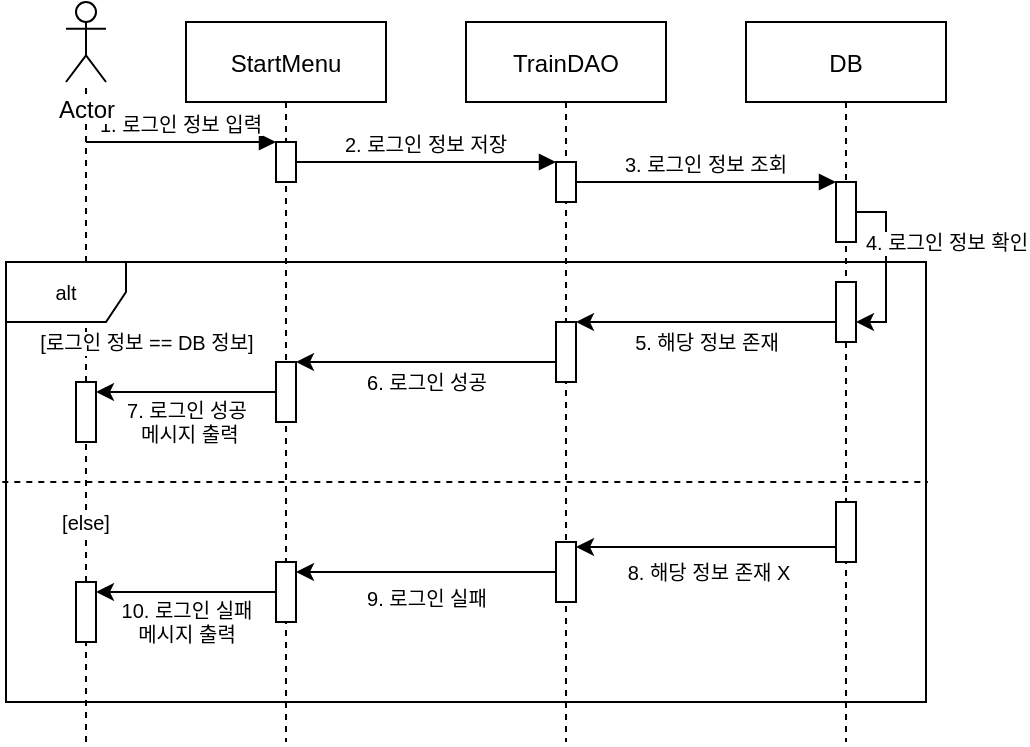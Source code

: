 <mxfile version="14.0.1" type="device"><diagram id="kgpKYQtTHZ0yAKxKKP6v" name="Page-1"><mxGraphModel dx="710" dy="499" grid="1" gridSize="10" guides="1" tooltips="1" connect="1" arrows="1" fold="1" page="1" pageScale="1" pageWidth="850" pageHeight="1100" math="0" shadow="0"><root><mxCell id="0"/><mxCell id="1" parent="0"/><mxCell id="3nuBFxr9cyL0pnOWT2aG-1" value="StartMenu" style="shape=umlLifeline;perimeter=lifelinePerimeter;container=1;collapsible=0;recursiveResize=0;rounded=0;shadow=0;strokeWidth=1;" parent="1" vertex="1"><mxGeometry x="120" y="80" width="100" height="360" as="geometry"/></mxCell><mxCell id="3nuBFxr9cyL0pnOWT2aG-2" value="" style="points=[];perimeter=orthogonalPerimeter;rounded=0;shadow=0;strokeWidth=1;" parent="3nuBFxr9cyL0pnOWT2aG-1" vertex="1"><mxGeometry x="45" y="60" width="10" height="20" as="geometry"/></mxCell><mxCell id="AG12QI-PtX-nkXT0_n29-38" value="" style="points=[];perimeter=orthogonalPerimeter;rounded=0;shadow=0;strokeWidth=1;" vertex="1" parent="3nuBFxr9cyL0pnOWT2aG-1"><mxGeometry x="45" y="170" width="10" height="30" as="geometry"/></mxCell><mxCell id="AG12QI-PtX-nkXT0_n29-45" value="" style="points=[];perimeter=orthogonalPerimeter;rounded=0;shadow=0;strokeWidth=1;" vertex="1" parent="3nuBFxr9cyL0pnOWT2aG-1"><mxGeometry x="45" y="270" width="10" height="30" as="geometry"/></mxCell><mxCell id="3nuBFxr9cyL0pnOWT2aG-5" value="TrainDAO" style="shape=umlLifeline;perimeter=lifelinePerimeter;container=1;collapsible=0;recursiveResize=0;rounded=0;shadow=0;strokeWidth=1;" parent="1" vertex="1"><mxGeometry x="260" y="80" width="100" height="360" as="geometry"/></mxCell><mxCell id="3nuBFxr9cyL0pnOWT2aG-6" value="" style="points=[];perimeter=orthogonalPerimeter;rounded=0;shadow=0;strokeWidth=1;" parent="3nuBFxr9cyL0pnOWT2aG-5" vertex="1"><mxGeometry x="45" y="70" width="10" height="20" as="geometry"/></mxCell><mxCell id="AG12QI-PtX-nkXT0_n29-37" value="" style="points=[];perimeter=orthogonalPerimeter;rounded=0;shadow=0;strokeWidth=1;" vertex="1" parent="3nuBFxr9cyL0pnOWT2aG-5"><mxGeometry x="45" y="150" width="10" height="30" as="geometry"/></mxCell><mxCell id="AG12QI-PtX-nkXT0_n29-46" value="" style="points=[];perimeter=orthogonalPerimeter;rounded=0;shadow=0;strokeWidth=1;" vertex="1" parent="3nuBFxr9cyL0pnOWT2aG-5"><mxGeometry x="45" y="260" width="10" height="30" as="geometry"/></mxCell><mxCell id="3nuBFxr9cyL0pnOWT2aG-8" value="2. 로그인 정보 저장" style="verticalAlign=bottom;endArrow=block;shadow=0;strokeWidth=1;fontSize=10;" parent="1" source="3nuBFxr9cyL0pnOWT2aG-2" target="3nuBFxr9cyL0pnOWT2aG-6" edge="1"><mxGeometry relative="1" as="geometry"><mxPoint x="275" y="160" as="sourcePoint"/></mxGeometry></mxCell><mxCell id="AG12QI-PtX-nkXT0_n29-4" value="" style="endArrow=none;dashed=1;html=1;fontSize=10;" edge="1" parent="1" source="AG12QI-PtX-nkXT0_n29-21" target="AG12QI-PtX-nkXT0_n29-1"><mxGeometry x="0.107" y="-23" width="50" height="50" relative="1" as="geometry"><mxPoint x="70" y="440" as="sourcePoint"/><mxPoint x="70" y="160" as="targetPoint"/><mxPoint as="offset"/></mxGeometry></mxCell><mxCell id="AG12QI-PtX-nkXT0_n29-5" value="DB" style="shape=umlLifeline;perimeter=lifelinePerimeter;container=1;collapsible=0;recursiveResize=0;rounded=0;shadow=0;strokeWidth=1;" vertex="1" parent="1"><mxGeometry x="400" y="80" width="100" height="360" as="geometry"/></mxCell><mxCell id="AG12QI-PtX-nkXT0_n29-6" value="" style="points=[];perimeter=orthogonalPerimeter;rounded=0;shadow=0;strokeWidth=1;" vertex="1" parent="AG12QI-PtX-nkXT0_n29-5"><mxGeometry x="45" y="80" width="10" height="30" as="geometry"/></mxCell><mxCell id="AG12QI-PtX-nkXT0_n29-10" value="" style="points=[];perimeter=orthogonalPerimeter;rounded=0;shadow=0;strokeWidth=1;" vertex="1" parent="AG12QI-PtX-nkXT0_n29-5"><mxGeometry x="45" y="130" width="10" height="30" as="geometry"/></mxCell><mxCell id="AG12QI-PtX-nkXT0_n29-11" value="4. 로그인 정보 확인" style="endArrow=classic;html=1;fontSize=10;rounded=0;" edge="1" parent="AG12QI-PtX-nkXT0_n29-5" source="AG12QI-PtX-nkXT0_n29-6" target="AG12QI-PtX-nkXT0_n29-10"><mxGeometry x="-0.294" y="30" width="50" height="50" relative="1" as="geometry"><mxPoint x="110" y="140" as="sourcePoint"/><mxPoint x="56" y="162" as="targetPoint"/><Array as="points"><mxPoint x="70" y="95"/><mxPoint x="70" y="150"/></Array><mxPoint as="offset"/></mxGeometry></mxCell><mxCell id="AG12QI-PtX-nkXT0_n29-19" value="" style="rounded=0;whiteSpace=wrap;html=1;labelBackgroundColor=#ffffff;fontSize=10;" vertex="1" parent="AG12QI-PtX-nkXT0_n29-5"><mxGeometry x="45" y="240" width="10" height="30" as="geometry"/></mxCell><mxCell id="AG12QI-PtX-nkXT0_n29-7" value="1. 로그인 정보 입력" style="verticalAlign=bottom;endArrow=block;shadow=0;strokeWidth=1;fontSize=10;" edge="1" parent="1" target="3nuBFxr9cyL0pnOWT2aG-2"><mxGeometry relative="1" as="geometry"><mxPoint x="70" y="140" as="sourcePoint"/><mxPoint x="160" y="170.0" as="targetPoint"/></mxGeometry></mxCell><mxCell id="AG12QI-PtX-nkXT0_n29-9" value="3. 로그인 정보 조회" style="verticalAlign=bottom;endArrow=block;shadow=0;strokeWidth=1;fontSize=10;" edge="1" parent="1" source="3nuBFxr9cyL0pnOWT2aG-6" target="AG12QI-PtX-nkXT0_n29-6"><mxGeometry relative="1" as="geometry"><mxPoint x="320" y="210" as="sourcePoint"/><mxPoint x="440" y="210" as="targetPoint"/></mxGeometry></mxCell><mxCell id="AG12QI-PtX-nkXT0_n29-15" value="" style="endArrow=none;html=1;fontSize=10;exitX=-0.004;exitY=0.5;exitDx=0;exitDy=0;exitPerimeter=0;entryX=1.002;entryY=0.5;entryDx=0;entryDy=0;entryPerimeter=0;jumpStyle=none;rounded=0;targetPerimeterSpacing=0;jumpSize=11;dashed=1;sourcePerimeterSpacing=0;startSize=6;sketch=0;shadow=0;" edge="1" parent="1" source="AG12QI-PtX-nkXT0_n29-14" target="AG12QI-PtX-nkXT0_n29-14"><mxGeometry width="50" height="50" relative="1" as="geometry"><mxPoint x="240" y="270" as="sourcePoint"/><mxPoint x="290" y="220" as="targetPoint"/></mxGeometry></mxCell><mxCell id="AG12QI-PtX-nkXT0_n29-16" value="5. 해당 정보 존재" style="endArrow=classic;html=1;shadow=0;strokeColor=#000000;fontSize=10;" edge="1" parent="1" source="AG12QI-PtX-nkXT0_n29-10" target="AG12QI-PtX-nkXT0_n29-37"><mxGeometry y="10" width="50" height="50" relative="1" as="geometry"><mxPoint x="240" y="340" as="sourcePoint"/><mxPoint x="70" y="300" as="targetPoint"/><Array as="points"/><mxPoint as="offset"/></mxGeometry></mxCell><mxCell id="AG12QI-PtX-nkXT0_n29-20" value="8. 해당 정보 존재 X" style="endArrow=classic;html=1;shadow=0;strokeColor=#000000;fontSize=10;exitX=0;exitY=0.75;exitDx=0;exitDy=0;" edge="1" parent="1" source="AG12QI-PtX-nkXT0_n29-19" target="AG12QI-PtX-nkXT0_n29-46"><mxGeometry x="-0.004" y="12" width="50" height="50" relative="1" as="geometry"><mxPoint x="445" y="370" as="sourcePoint"/><mxPoint x="315" y="365" as="targetPoint"/><mxPoint as="offset"/><Array as="points"/></mxGeometry></mxCell><mxCell id="AG12QI-PtX-nkXT0_n29-29" value="" style="points=[];perimeter=orthogonalPerimeter;rounded=0;shadow=0;strokeWidth=1;" vertex="1" parent="1"><mxGeometry x="65" y="360" width="10" height="30" as="geometry"/></mxCell><mxCell id="AG12QI-PtX-nkXT0_n29-35" value="" style="endArrow=none;dashed=1;html=1;fontSize=10;" edge="1" parent="1" target="AG12QI-PtX-nkXT0_n29-29"><mxGeometry x="0.107" y="-23" width="50" height="50" relative="1" as="geometry"><mxPoint x="70" y="440" as="sourcePoint"/><mxPoint x="70" y="160" as="targetPoint"/><mxPoint as="offset"/></mxGeometry></mxCell><mxCell id="AG12QI-PtX-nkXT0_n29-21" value="" style="points=[];perimeter=orthogonalPerimeter;rounded=0;shadow=0;strokeWidth=1;" vertex="1" parent="1"><mxGeometry x="65" y="260" width="10" height="30" as="geometry"/></mxCell><mxCell id="AG12QI-PtX-nkXT0_n29-36" value="[로그인 정보 == DB 정보]" style="endArrow=none;dashed=1;html=1;fontSize=10;" edge="1" parent="1" source="AG12QI-PtX-nkXT0_n29-29" target="AG12QI-PtX-nkXT0_n29-21"><mxGeometry x="1" y="-58" width="50" height="50" relative="1" as="geometry"><mxPoint x="70" y="370" as="sourcePoint"/><mxPoint x="70" y="160" as="targetPoint"/><mxPoint x="-28" y="-50" as="offset"/></mxGeometry></mxCell><mxCell id="AG12QI-PtX-nkXT0_n29-18" value="[else]" style="text;html=1;strokeColor=none;fillColor=none;align=center;verticalAlign=middle;whiteSpace=wrap;rounded=0;fontSize=10;labelBackgroundColor=#ffffff;" vertex="1" parent="1"><mxGeometry x="50" y="320" width="40" height="20" as="geometry"/></mxCell><mxCell id="AG12QI-PtX-nkXT0_n29-39" value="6. 로그인 성공" style="endArrow=classic;html=1;shadow=0;strokeColor=#000000;fontSize=10;" edge="1" parent="1" source="AG12QI-PtX-nkXT0_n29-37" target="AG12QI-PtX-nkXT0_n29-38"><mxGeometry y="10" width="50" height="50" relative="1" as="geometry"><mxPoint x="455" y="290" as="sourcePoint"/><mxPoint x="325" y="290" as="targetPoint"/><mxPoint as="offset"/></mxGeometry></mxCell><mxCell id="AG12QI-PtX-nkXT0_n29-40" value="7. 로그인 성공&lt;br&gt;&amp;nbsp;메시지 출력" style="endArrow=classic;html=1;shadow=0;strokeColor=#000000;fontSize=10;" edge="1" parent="1" source="AG12QI-PtX-nkXT0_n29-38" target="AG12QI-PtX-nkXT0_n29-21"><mxGeometry y="15" width="50" height="50" relative="1" as="geometry"><mxPoint x="315" y="290" as="sourcePoint"/><mxPoint x="185" y="290" as="targetPoint"/><mxPoint as="offset"/><Array as="points"/></mxGeometry></mxCell><mxCell id="AG12QI-PtX-nkXT0_n29-43" value="9. 로그인 실패" style="endArrow=classic;html=1;shadow=0;strokeColor=#000000;fontSize=10;" edge="1" parent="1" source="AG12QI-PtX-nkXT0_n29-46" target="AG12QI-PtX-nkXT0_n29-45"><mxGeometry y="13" width="50" height="50" relative="1" as="geometry"><mxPoint x="305" y="367.5" as="sourcePoint"/><mxPoint x="175" y="367.5" as="targetPoint"/><mxPoint as="offset"/></mxGeometry></mxCell><mxCell id="AG12QI-PtX-nkXT0_n29-44" value="10. 로그인 실패&lt;br&gt;메시지 출력" style="endArrow=classic;html=1;shadow=0;strokeColor=#000000;fontSize=10;" edge="1" parent="1" source="AG12QI-PtX-nkXT0_n29-45" target="AG12QI-PtX-nkXT0_n29-29"><mxGeometry y="15" width="50" height="50" relative="1" as="geometry"><mxPoint x="165" y="382.5" as="sourcePoint"/><mxPoint x="75" y="390.0" as="targetPoint"/><mxPoint as="offset"/><Array as="points"/></mxGeometry></mxCell><mxCell id="AG12QI-PtX-nkXT0_n29-1" value="Actor" style="shape=umlActor;verticalLabelPosition=bottom;verticalAlign=top;html=1;outlineConnect=0;labelBackgroundColor=#ffffff;" vertex="1" parent="1"><mxGeometry x="60" y="70" width="20" height="40" as="geometry"/></mxCell><mxCell id="AG12QI-PtX-nkXT0_n29-14" value="alt" style="shape=umlFrame;whiteSpace=wrap;html=1;fontSize=10;width=60;height=30;" vertex="1" parent="1"><mxGeometry x="30" y="200" width="460" height="220" as="geometry"/></mxCell></root></mxGraphModel></diagram></mxfile>